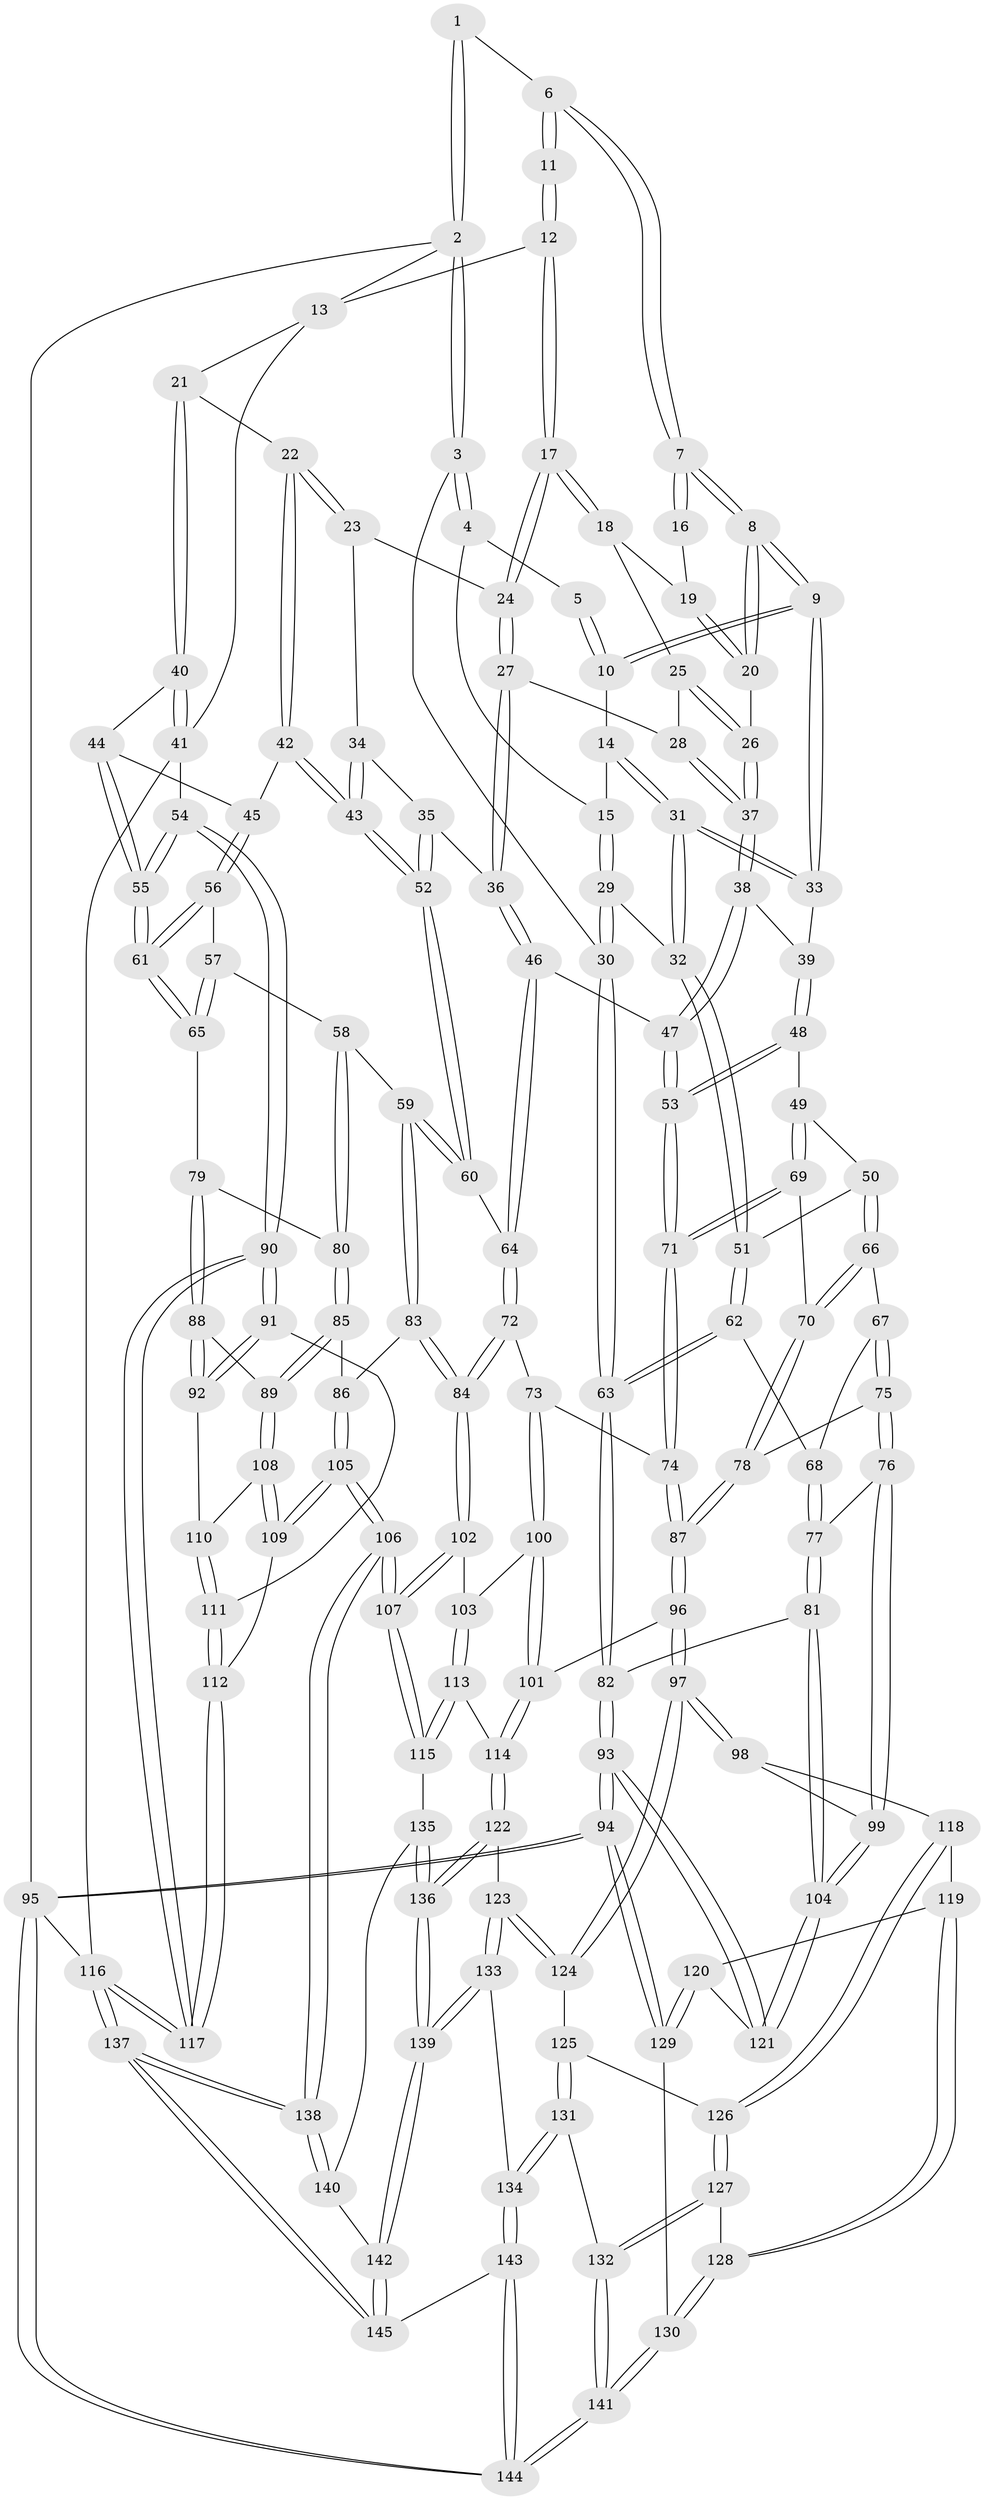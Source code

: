 // Generated by graph-tools (version 1.1) at 2025/01/03/09/25 05:01:18]
// undirected, 145 vertices, 359 edges
graph export_dot {
graph [start="1"]
  node [color=gray90,style=filled];
  1 [pos="+0.28127387254276626+0"];
  2 [pos="+0+0"];
  3 [pos="+0+0"];
  4 [pos="+0.11480785090854745+0.09943653052952703"];
  5 [pos="+0.22221308529432768+0"];
  6 [pos="+0.48429070531326796+0"];
  7 [pos="+0.35618840347784764+0.12670916310609864"];
  8 [pos="+0.3066524211568416+0.2110724495722803"];
  9 [pos="+0.30605476084742855+0.21126548931878358"];
  10 [pos="+0.2627592604343113+0.19700382106109196"];
  11 [pos="+0.5897577965313711+0"];
  12 [pos="+0.6030598484067918+0"];
  13 [pos="+0.6061312633863399+0"];
  14 [pos="+0.15252770319878095+0.2036468263354123"];
  15 [pos="+0.14967149464845245+0.20294306065748868"];
  16 [pos="+0.4475057003544314+0.16710463116371888"];
  17 [pos="+0.6007321910688733+0.15663553354951523"];
  18 [pos="+0.4680396500607147+0.19946456935807325"];
  19 [pos="+0.44575565683975577+0.17732462661930118"];
  20 [pos="+0.31971699242703927+0.21611696592336316"];
  21 [pos="+0.9025515485124769+0.17663386768609554"];
  22 [pos="+0.8032605144333632+0.2558844867314179"];
  23 [pos="+0.664761542753011+0.23823685973151798"];
  24 [pos="+0.6070750665009427+0.18812439534398526"];
  25 [pos="+0.44563943284633767+0.23396898276295644"];
  26 [pos="+0.3202457989653244+0.21640976795418645"];
  27 [pos="+0.5353142893848307+0.2862765264508315"];
  28 [pos="+0.48433650527672406+0.28059850220201"];
  29 [pos="+0.045205517617851944+0.2641016360960922"];
  30 [pos="+0+0.3433203653179987"];
  31 [pos="+0.19811436177782973+0.38951527127631225"];
  32 [pos="+0.18647250237399926+0.4020433918794585"];
  33 [pos="+0.28454168920618+0.3526064421979949"];
  34 [pos="+0.6644371563502987+0.27235410877960464"];
  35 [pos="+0.6080319778359693+0.38444006086616506"];
  36 [pos="+0.5485290372546429+0.3959575196769571"];
  37 [pos="+0.41911827014422615+0.32012280624764394"];
  38 [pos="+0.4145496156593384+0.38748102708538984"];
  39 [pos="+0.3050013276358971+0.3707366183577934"];
  40 [pos="+1+0.18839647824958083"];
  41 [pos="+1+0.127006238108191"];
  42 [pos="+0.7909584696694096+0.34660249497598555"];
  43 [pos="+0.7211046302676144+0.4089832258896376"];
  44 [pos="+0.9065230658343066+0.4000769026088485"];
  45 [pos="+0.8845439362790353+0.41307958542117634"];
  46 [pos="+0.5240863008689265+0.43257434143301393"];
  47 [pos="+0.46335852995435534+0.44850082176958234"];
  48 [pos="+0.31128468012086247+0.4416090634664934"];
  49 [pos="+0.2934631052012421+0.4956738089774325"];
  50 [pos="+0.18306986011472745+0.44257786819457884"];
  51 [pos="+0.17463648050191954+0.428331824165114"];
  52 [pos="+0.7196584736170129+0.4117106910718251"];
  53 [pos="+0.4560910671268624+0.4595518066455755"];
  54 [pos="+1+0.5493559379084699"];
  55 [pos="+1+0.5458203590166335"];
  56 [pos="+0.8828102373479249+0.4188459346747614"];
  57 [pos="+0.8589941247602525+0.45629171278401304"];
  58 [pos="+0.7757296868581074+0.520635064568189"];
  59 [pos="+0.7374933500579561+0.515571814381933"];
  60 [pos="+0.7325774421867497+0.5119323963922464"];
  61 [pos="+0.9913647400328028+0.5584494651574271"];
  62 [pos="+0+0.4671959265886223"];
  63 [pos="+0+0.45528571094373854"];
  64 [pos="+0.617031405245821+0.5359814514663791"];
  65 [pos="+0.9528564514628665+0.5689872678711825"];
  66 [pos="+0.18484424901844776+0.5158127265335071"];
  67 [pos="+0.1718917625601371+0.5540138902030513"];
  68 [pos="+0.12032015683537238+0.5556885700570641"];
  69 [pos="+0.3155661648435+0.5448606854186316"];
  70 [pos="+0.3029689485261362+0.5536957213040105"];
  71 [pos="+0.40923600901971874+0.5616183782016723"];
  72 [pos="+0.5973747668427609+0.5779210192865762"];
  73 [pos="+0.508960728884302+0.6289612381954334"];
  74 [pos="+0.42289152716429895+0.5936406705663971"];
  75 [pos="+0.21200103346467822+0.6232971345473655"];
  76 [pos="+0.18849360937882442+0.65204842711643"];
  77 [pos="+0.10319610702323201+0.6595746332731087"];
  78 [pos="+0.2448739103440467+0.6159236961100767"];
  79 [pos="+0.933103889759416+0.5794186990409744"];
  80 [pos="+0.8268301531300671+0.5643706610662756"];
  81 [pos="+0.05602897878891994+0.6809530826291424"];
  82 [pos="+0+0.5725720871429094"];
  83 [pos="+0.72090396807625+0.670933538232702"];
  84 [pos="+0.6586696562192991+0.684857395226208"];
  85 [pos="+0.8193487088216415+0.6868570875307014"];
  86 [pos="+0.7267390074857262+0.6749441309232203"];
  87 [pos="+0.35553469369485374+0.737404803009965"];
  88 [pos="+0.8970705627085759+0.6846818455590878"];
  89 [pos="+0.8232209438873643+0.690190683973891"];
  90 [pos="+1+0.8384672164288663"];
  91 [pos="+0.9471817902001411+0.7349286498129571"];
  92 [pos="+0.9360934099869915+0.7255868839084932"];
  93 [pos="+0+0.9499702838103868"];
  94 [pos="+0+1"];
  95 [pos="+0+1"];
  96 [pos="+0.35456496254624636+0.7547917862893756"];
  97 [pos="+0.3425469068409568+0.7735203704393591"];
  98 [pos="+0.24640447239198848+0.7612976613630034"];
  99 [pos="+0.2015238658951587+0.6995828506632301"];
  100 [pos="+0.5339773549240457+0.7047290025398927"];
  101 [pos="+0.49042706581994905+0.7604207319839018"];
  102 [pos="+0.6399934259990637+0.7079864270280232"];
  103 [pos="+0.6028459498971064+0.7249961477273481"];
  104 [pos="+0.09733173123568445+0.7875065365354349"];
  105 [pos="+0.7455478501979413+0.8449548991283928"];
  106 [pos="+0.7369187059215742+0.8577448881125713"];
  107 [pos="+0.7294385603775447+0.8564936183984772"];
  108 [pos="+0.8219033517461637+0.7112102183095684"];
  109 [pos="+0.7541274379700111+0.8383840481706385"];
  110 [pos="+0.8521145624057371+0.7607663997797371"];
  111 [pos="+0.8630503432071441+0.8036185783445771"];
  112 [pos="+0.863015440664267+0.8037180218724702"];
  113 [pos="+0.5979144689294779+0.845472791404138"];
  114 [pos="+0.5286497411267982+0.8494719656122705"];
  115 [pos="+0.6357419687272989+0.867162945010036"];
  116 [pos="+1+1"];
  117 [pos="+1+1"];
  118 [pos="+0.17445694282593144+0.8129464267895584"];
  119 [pos="+0.1735127015483831+0.8132899927445213"];
  120 [pos="+0.10240055042919781+0.8010057044473594"];
  121 [pos="+0.0987623062879348+0.797181283852955"];
  122 [pos="+0.5085056457495529+0.8707232393934882"];
  123 [pos="+0.4003897537845045+0.8553298113686352"];
  124 [pos="+0.3439607862141136+0.7931594865863084"];
  125 [pos="+0.32888612765053554+0.8179925542913836"];
  126 [pos="+0.23923792560287166+0.8565499148640476"];
  127 [pos="+0.2232244045593432+0.9096518025604862"];
  128 [pos="+0.19304489957777227+0.9101618487682452"];
  129 [pos="+0.0977519362247138+0.8979336315237556"];
  130 [pos="+0.15096102545621334+0.9445246798421225"];
  131 [pos="+0.29279617758155296+0.9321008776644346"];
  132 [pos="+0.2766457375340179+0.9328161226075978"];
  133 [pos="+0.4003722536114449+0.9282371477772852"];
  134 [pos="+0.32997108217718435+0.9743429722606124"];
  135 [pos="+0.6286886806995523+0.890291884141196"];
  136 [pos="+0.4982619287163571+0.961921508667671"];
  137 [pos="+1+1"];
  138 [pos="+0.9454612488338505+1"];
  139 [pos="+0.49460610430591523+0.9831716729372711"];
  140 [pos="+0.6172770050474132+0.9386024591005562"];
  141 [pos="+0.14975976635585814+1"];
  142 [pos="+0.5146688577912116+1"];
  143 [pos="+0.3660215146171131+1"];
  144 [pos="+0.08328062998560967+1"];
  145 [pos="+0.5059343054599096+1"];
  1 -- 2;
  1 -- 2;
  1 -- 6;
  2 -- 3;
  2 -- 3;
  2 -- 13;
  2 -- 95;
  3 -- 4;
  3 -- 4;
  3 -- 30;
  4 -- 5;
  4 -- 15;
  5 -- 10;
  5 -- 10;
  6 -- 7;
  6 -- 7;
  6 -- 11;
  6 -- 11;
  7 -- 8;
  7 -- 8;
  7 -- 16;
  7 -- 16;
  8 -- 9;
  8 -- 9;
  8 -- 20;
  8 -- 20;
  9 -- 10;
  9 -- 10;
  9 -- 33;
  9 -- 33;
  10 -- 14;
  11 -- 12;
  11 -- 12;
  12 -- 13;
  12 -- 17;
  12 -- 17;
  13 -- 21;
  13 -- 41;
  14 -- 15;
  14 -- 31;
  14 -- 31;
  15 -- 29;
  15 -- 29;
  16 -- 19;
  17 -- 18;
  17 -- 18;
  17 -- 24;
  17 -- 24;
  18 -- 19;
  18 -- 25;
  19 -- 20;
  19 -- 20;
  20 -- 26;
  21 -- 22;
  21 -- 40;
  21 -- 40;
  22 -- 23;
  22 -- 23;
  22 -- 42;
  22 -- 42;
  23 -- 24;
  23 -- 34;
  24 -- 27;
  24 -- 27;
  25 -- 26;
  25 -- 26;
  25 -- 28;
  26 -- 37;
  26 -- 37;
  27 -- 28;
  27 -- 36;
  27 -- 36;
  28 -- 37;
  28 -- 37;
  29 -- 30;
  29 -- 30;
  29 -- 32;
  30 -- 63;
  30 -- 63;
  31 -- 32;
  31 -- 32;
  31 -- 33;
  31 -- 33;
  32 -- 51;
  32 -- 51;
  33 -- 39;
  34 -- 35;
  34 -- 43;
  34 -- 43;
  35 -- 36;
  35 -- 52;
  35 -- 52;
  36 -- 46;
  36 -- 46;
  37 -- 38;
  37 -- 38;
  38 -- 39;
  38 -- 47;
  38 -- 47;
  39 -- 48;
  39 -- 48;
  40 -- 41;
  40 -- 41;
  40 -- 44;
  41 -- 54;
  41 -- 116;
  42 -- 43;
  42 -- 43;
  42 -- 45;
  43 -- 52;
  43 -- 52;
  44 -- 45;
  44 -- 55;
  44 -- 55;
  45 -- 56;
  45 -- 56;
  46 -- 47;
  46 -- 64;
  46 -- 64;
  47 -- 53;
  47 -- 53;
  48 -- 49;
  48 -- 53;
  48 -- 53;
  49 -- 50;
  49 -- 69;
  49 -- 69;
  50 -- 51;
  50 -- 66;
  50 -- 66;
  51 -- 62;
  51 -- 62;
  52 -- 60;
  52 -- 60;
  53 -- 71;
  53 -- 71;
  54 -- 55;
  54 -- 55;
  54 -- 90;
  54 -- 90;
  55 -- 61;
  55 -- 61;
  56 -- 57;
  56 -- 61;
  56 -- 61;
  57 -- 58;
  57 -- 65;
  57 -- 65;
  58 -- 59;
  58 -- 80;
  58 -- 80;
  59 -- 60;
  59 -- 60;
  59 -- 83;
  59 -- 83;
  60 -- 64;
  61 -- 65;
  61 -- 65;
  62 -- 63;
  62 -- 63;
  62 -- 68;
  63 -- 82;
  63 -- 82;
  64 -- 72;
  64 -- 72;
  65 -- 79;
  66 -- 67;
  66 -- 70;
  66 -- 70;
  67 -- 68;
  67 -- 75;
  67 -- 75;
  68 -- 77;
  68 -- 77;
  69 -- 70;
  69 -- 71;
  69 -- 71;
  70 -- 78;
  70 -- 78;
  71 -- 74;
  71 -- 74;
  72 -- 73;
  72 -- 84;
  72 -- 84;
  73 -- 74;
  73 -- 100;
  73 -- 100;
  74 -- 87;
  74 -- 87;
  75 -- 76;
  75 -- 76;
  75 -- 78;
  76 -- 77;
  76 -- 99;
  76 -- 99;
  77 -- 81;
  77 -- 81;
  78 -- 87;
  78 -- 87;
  79 -- 80;
  79 -- 88;
  79 -- 88;
  80 -- 85;
  80 -- 85;
  81 -- 82;
  81 -- 104;
  81 -- 104;
  82 -- 93;
  82 -- 93;
  83 -- 84;
  83 -- 84;
  83 -- 86;
  84 -- 102;
  84 -- 102;
  85 -- 86;
  85 -- 89;
  85 -- 89;
  86 -- 105;
  86 -- 105;
  87 -- 96;
  87 -- 96;
  88 -- 89;
  88 -- 92;
  88 -- 92;
  89 -- 108;
  89 -- 108;
  90 -- 91;
  90 -- 91;
  90 -- 117;
  90 -- 117;
  91 -- 92;
  91 -- 92;
  91 -- 111;
  92 -- 110;
  93 -- 94;
  93 -- 94;
  93 -- 121;
  93 -- 121;
  94 -- 95;
  94 -- 95;
  94 -- 129;
  94 -- 129;
  95 -- 144;
  95 -- 144;
  95 -- 116;
  96 -- 97;
  96 -- 97;
  96 -- 101;
  97 -- 98;
  97 -- 98;
  97 -- 124;
  97 -- 124;
  98 -- 99;
  98 -- 118;
  99 -- 104;
  99 -- 104;
  100 -- 101;
  100 -- 101;
  100 -- 103;
  101 -- 114;
  101 -- 114;
  102 -- 103;
  102 -- 107;
  102 -- 107;
  103 -- 113;
  103 -- 113;
  104 -- 121;
  104 -- 121;
  105 -- 106;
  105 -- 106;
  105 -- 109;
  105 -- 109;
  106 -- 107;
  106 -- 107;
  106 -- 138;
  106 -- 138;
  107 -- 115;
  107 -- 115;
  108 -- 109;
  108 -- 109;
  108 -- 110;
  109 -- 112;
  110 -- 111;
  110 -- 111;
  111 -- 112;
  111 -- 112;
  112 -- 117;
  112 -- 117;
  113 -- 114;
  113 -- 115;
  113 -- 115;
  114 -- 122;
  114 -- 122;
  115 -- 135;
  116 -- 117;
  116 -- 117;
  116 -- 137;
  116 -- 137;
  118 -- 119;
  118 -- 126;
  118 -- 126;
  119 -- 120;
  119 -- 128;
  119 -- 128;
  120 -- 121;
  120 -- 129;
  120 -- 129;
  122 -- 123;
  122 -- 136;
  122 -- 136;
  123 -- 124;
  123 -- 124;
  123 -- 133;
  123 -- 133;
  124 -- 125;
  125 -- 126;
  125 -- 131;
  125 -- 131;
  126 -- 127;
  126 -- 127;
  127 -- 128;
  127 -- 132;
  127 -- 132;
  128 -- 130;
  128 -- 130;
  129 -- 130;
  130 -- 141;
  130 -- 141;
  131 -- 132;
  131 -- 134;
  131 -- 134;
  132 -- 141;
  132 -- 141;
  133 -- 134;
  133 -- 139;
  133 -- 139;
  134 -- 143;
  134 -- 143;
  135 -- 136;
  135 -- 136;
  135 -- 140;
  136 -- 139;
  136 -- 139;
  137 -- 138;
  137 -- 138;
  137 -- 145;
  137 -- 145;
  138 -- 140;
  138 -- 140;
  139 -- 142;
  139 -- 142;
  140 -- 142;
  141 -- 144;
  141 -- 144;
  142 -- 145;
  142 -- 145;
  143 -- 144;
  143 -- 144;
  143 -- 145;
}
